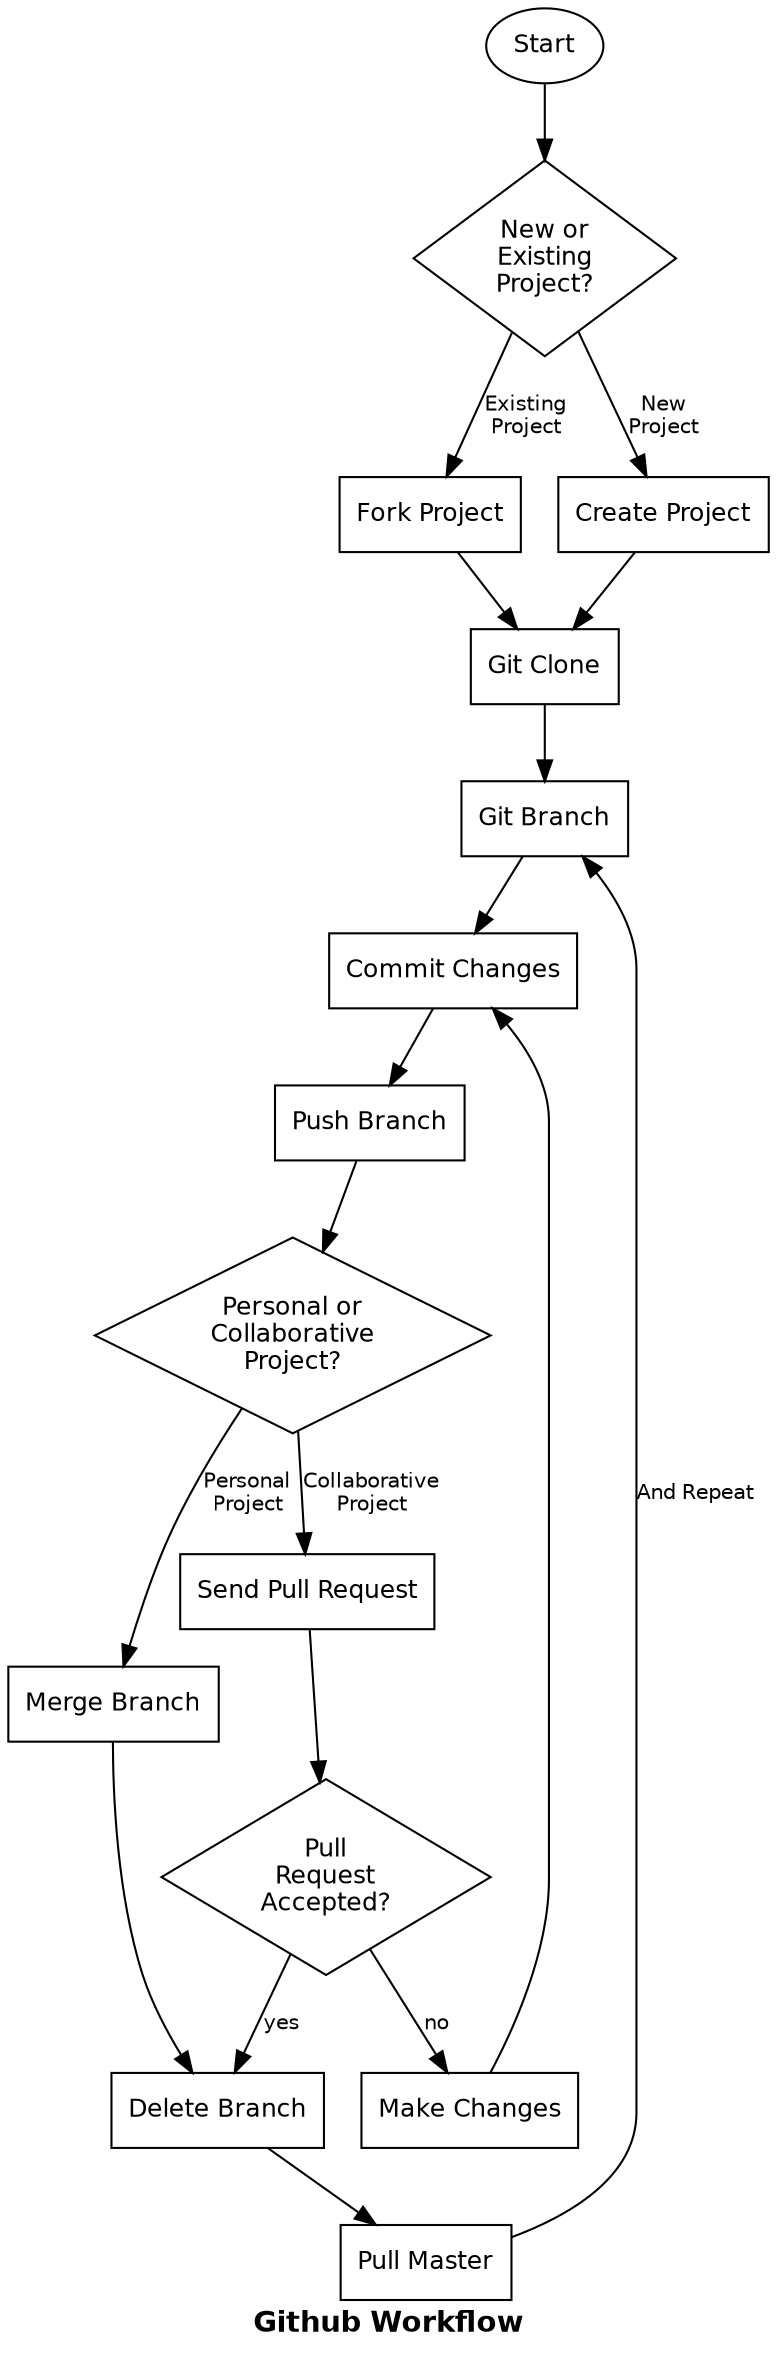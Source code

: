 digraph G {
  label="Github Workflow";
  fontname="Helvetica-Bold";
  node [shape="rect",fontname="Helvetica",fontsize="12pt"];
  edge [fontname="Helvetica",fontsize="10pt"];

  start [label="Start",shape="ellipse"];
  project_type [label="New or\nExisting\nProject?",shape="diamond"];
  github_fork [label="Fork Project"];
  github_new [label="Create Project"];
  git_clone [label="Git Clone"];
  git_branch [label="Git Branch"];
  commit_changes [label="Commit Changes"];
  push_branch [label="Push Branch"];
  personal_or_collab [label="Personal or\nCollaborative\nProject?",shape="diamond"];
  merge_branch [label="Merge Branch"];
  pull_request [label="Send Pull Request"];
  accepted [label="Pull\nRequest\nAccepted?",shape="diamond"];
  delete_branch [label="Delete Branch"];
  make_changes [label="Make Changes"];
  pull_master [label="Pull Master"];

  start->project_type;
  project_type->github_fork [label="Existing\nProject"];
  project_type->github_new [label="New\nProject"];
  github_fork->git_clone;
  github_new->git_clone;
  git_clone->git_branch;
  git_branch->commit_changes;
  commit_changes->push_branch;
  push_branch->personal_or_collab;
  personal_or_collab->merge_branch [label="Personal\nProject"];
  merge_branch->delete_branch;
  delete_branch->pull_master;
  pull_master->git_branch [label="And Repeat"];
  personal_or_collab->pull_request [label="Collaborative\nProject"];
  pull_request->accepted;
  accepted->delete_branch [label="yes"];
  accepted->make_changes [label="no"];
  make_changes->commit_changes;
}